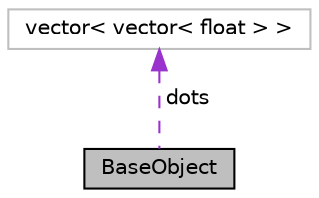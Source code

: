 digraph "BaseObject"
{
 // LATEX_PDF_SIZE
  edge [fontname="Helvetica",fontsize="10",labelfontname="Helvetica",labelfontsize="10"];
  node [fontname="Helvetica",fontsize="10",shape=record];
  Node1 [label="BaseObject",height=0.2,width=0.4,color="black", fillcolor="grey75", style="filled", fontcolor="black",tooltip=" "];
  Node2 -> Node1 [dir="back",color="darkorchid3",fontsize="10",style="dashed",label=" dots" ,fontname="Helvetica"];
  Node2 [label="vector\< vector\< float \> \>",height=0.2,width=0.4,color="grey75", fillcolor="white", style="filled",tooltip=" "];
}

